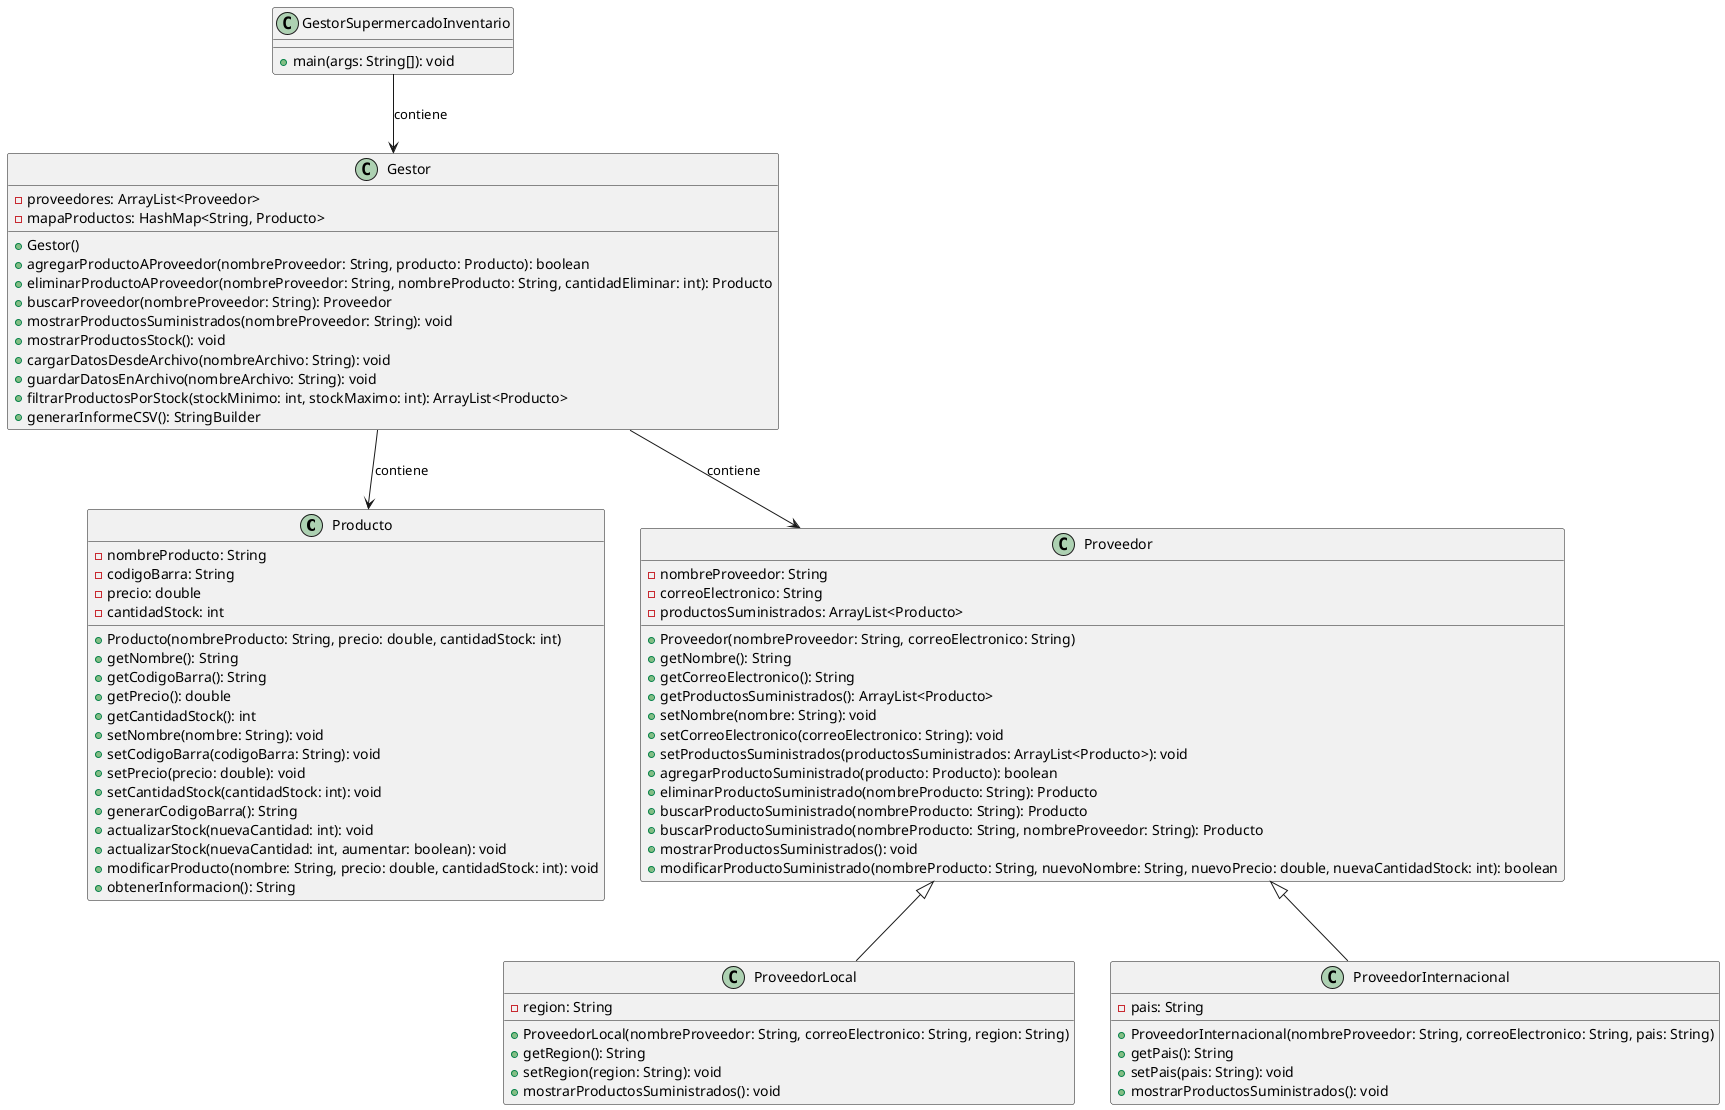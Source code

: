 @startuml

class Producto {
    -nombreProducto: String
    -codigoBarra: String
    -precio: double
    -cantidadStock: int

    +Producto(nombreProducto: String, precio: double, cantidadStock: int)
    +getNombre(): String
    +getCodigoBarra(): String
    +getPrecio(): double
    +getCantidadStock(): int
    +setNombre(nombre: String): void
    +setCodigoBarra(codigoBarra: String): void
    +setPrecio(precio: double): void
    +setCantidadStock(cantidadStock: int): void
    +generarCodigoBarra(): String
    +actualizarStock(nuevaCantidad: int): void
    +actualizarStock(nuevaCantidad: int, aumentar: boolean): void
    +modificarProducto(nombre: String, precio: double, cantidadStock: int): void
    +obtenerInformacion(): String
}

class Proveedor {
    -nombreProveedor: String
    -correoElectronico: String
    -productosSuministrados: ArrayList<Producto>

    +Proveedor(nombreProveedor: String, correoElectronico: String)
    +getNombre(): String
    +getCorreoElectronico(): String
    +getProductosSuministrados(): ArrayList<Producto>
    +setNombre(nombre: String): void
    +setCorreoElectronico(correoElectronico: String): void
    +setProductosSuministrados(productosSuministrados: ArrayList<Producto>): void
    +agregarProductoSuministrado(producto: Producto): boolean
    +eliminarProductoSuministrado(nombreProducto: String): Producto
    +buscarProductoSuministrado(nombreProducto: String): Producto
    +buscarProductoSuministrado(nombreProducto: String, nombreProveedor: String): Producto
    +mostrarProductosSuministrados(): void
    +modificarProductoSuministrado(nombreProducto: String, nuevoNombre: String, nuevoPrecio: double, nuevaCantidadStock: int): boolean
}

class ProveedorLocal {
    -region: String

    +ProveedorLocal(nombreProveedor: String, correoElectronico: String, region: String)
    +getRegion(): String
    +setRegion(region: String): void
    +mostrarProductosSuministrados(): void
}

class ProveedorInternacional {
    -pais: String

    +ProveedorInternacional(nombreProveedor: String, correoElectronico: String, pais: String)
    +getPais(): String
    +setPais(pais: String): void
    +mostrarProductosSuministrados(): void
}

class Gestor {
    -proveedores: ArrayList<Proveedor>
    -mapaProductos: HashMap<String, Producto>

    +Gestor()
    +agregarProductoAProveedor(nombreProveedor: String, producto: Producto): boolean
    +eliminarProductoAProveedor(nombreProveedor: String, nombreProducto: String, cantidadEliminar: int): Producto
    +buscarProveedor(nombreProveedor: String): Proveedor
    +mostrarProductosSuministrados(nombreProveedor: String): void
    +mostrarProductosStock(): void
    +cargarDatosDesdeArchivo(nombreArchivo: String): void
    +guardarDatosEnArchivo(nombreArchivo: String): void
    +filtrarProductosPorStock(stockMinimo: int, stockMaximo: int): ArrayList<Producto>
    +generarInformeCSV(): StringBuilder
}

class GestorSupermercadoInventario {
    +main(args: String[]): void
}

GestorSupermercadoInventario --> Gestor: contiene
Gestor --> Proveedor: contiene
Gestor --> Producto: contiene
Proveedor <|-- ProveedorLocal
Proveedor <|-- ProveedorInternacional

@enduml